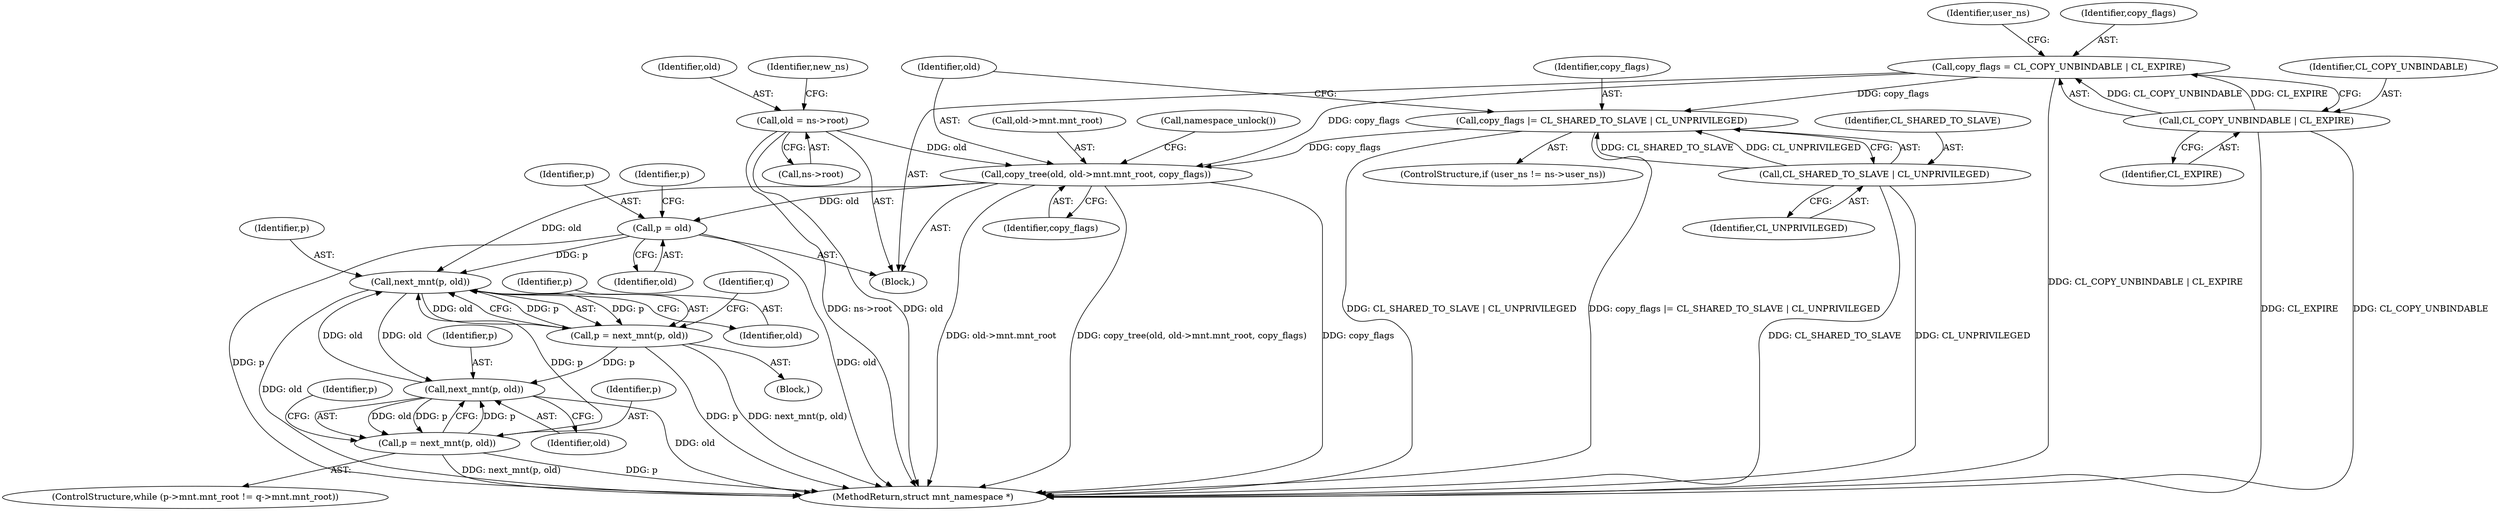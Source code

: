 digraph "0_linux_d29216842a85c7970c536108e093963f02714498_2@pointer" {
"1000256" [label="(Call,next_mnt(p, old))"];
"1000275" [label="(Call,p = next_mnt(p, old))"];
"1000277" [label="(Call,next_mnt(p, old))"];
"1000254" [label="(Call,p = next_mnt(p, old))"];
"1000256" [label="(Call,next_mnt(p, old))"];
"1000178" [label="(Call,p = old)"];
"1000166" [label="(Call,copy_tree(old, old->mnt.mnt_root, copy_flags))"];
"1000135" [label="(Call,old = ns->root)"];
"1000150" [label="(Call,copy_flags = CL_COPY_UNBINDABLE | CL_EXPIRE)"];
"1000152" [label="(Call,CL_COPY_UNBINDABLE | CL_EXPIRE)"];
"1000161" [label="(Call,copy_flags |= CL_SHARED_TO_SLAVE | CL_UNPRIVILEGED)"];
"1000163" [label="(Call,CL_SHARED_TO_SLAVE | CL_UNPRIVILEGED)"];
"1000153" [label="(Identifier,CL_COPY_UNBINDABLE)"];
"1000157" [label="(Identifier,user_ns)"];
"1000151" [label="(Identifier,copy_flags)"];
"1000277" [label="(Call,next_mnt(p, old))"];
"1000179" [label="(Identifier,p)"];
"1000276" [label="(Identifier,p)"];
"1000107" [label="(Block,)"];
"1000183" [label="(Block,)"];
"1000255" [label="(Identifier,p)"];
"1000178" [label="(Call,p = old)"];
"1000291" [label="(MethodReturn,struct mnt_namespace *)"];
"1000180" [label="(Identifier,old)"];
"1000168" [label="(Call,old->mnt.mnt_root)"];
"1000164" [label="(Identifier,CL_SHARED_TO_SLAVE)"];
"1000162" [label="(Identifier,copy_flags)"];
"1000175" [label="(Call,namespace_unlock())"];
"1000161" [label="(Call,copy_flags |= CL_SHARED_TO_SLAVE | CL_UNPRIVILEGED)"];
"1000263" [label="(ControlStructure,while (p->mnt.mnt_root != q->mnt.mnt_root))"];
"1000135" [label="(Call,old = ns->root)"];
"1000137" [label="(Call,ns->root)"];
"1000150" [label="(Call,copy_flags = CL_COPY_UNBINDABLE | CL_EXPIRE)"];
"1000261" [label="(Identifier,q)"];
"1000136" [label="(Identifier,old)"];
"1000258" [label="(Identifier,old)"];
"1000256" [label="(Call,next_mnt(p, old))"];
"1000267" [label="(Identifier,p)"];
"1000275" [label="(Call,p = next_mnt(p, old))"];
"1000163" [label="(Call,CL_SHARED_TO_SLAVE | CL_UNPRIVILEGED)"];
"1000154" [label="(Identifier,CL_EXPIRE)"];
"1000155" [label="(ControlStructure,if (user_ns != ns->user_ns))"];
"1000182" [label="(Identifier,p)"];
"1000166" [label="(Call,copy_tree(old, old->mnt.mnt_root, copy_flags))"];
"1000141" [label="(Identifier,new_ns)"];
"1000152" [label="(Call,CL_COPY_UNBINDABLE | CL_EXPIRE)"];
"1000257" [label="(Identifier,p)"];
"1000254" [label="(Call,p = next_mnt(p, old))"];
"1000165" [label="(Identifier,CL_UNPRIVILEGED)"];
"1000173" [label="(Identifier,copy_flags)"];
"1000167" [label="(Identifier,old)"];
"1000278" [label="(Identifier,p)"];
"1000279" [label="(Identifier,old)"];
"1000256" -> "1000254"  [label="AST: "];
"1000256" -> "1000258"  [label="CFG: "];
"1000257" -> "1000256"  [label="AST: "];
"1000258" -> "1000256"  [label="AST: "];
"1000254" -> "1000256"  [label="CFG: "];
"1000256" -> "1000291"  [label="DDG: old"];
"1000256" -> "1000254"  [label="DDG: p"];
"1000256" -> "1000254"  [label="DDG: old"];
"1000275" -> "1000256"  [label="DDG: p"];
"1000178" -> "1000256"  [label="DDG: p"];
"1000254" -> "1000256"  [label="DDG: p"];
"1000277" -> "1000256"  [label="DDG: old"];
"1000166" -> "1000256"  [label="DDG: old"];
"1000256" -> "1000277"  [label="DDG: old"];
"1000275" -> "1000263"  [label="AST: "];
"1000275" -> "1000277"  [label="CFG: "];
"1000276" -> "1000275"  [label="AST: "];
"1000277" -> "1000275"  [label="AST: "];
"1000267" -> "1000275"  [label="CFG: "];
"1000275" -> "1000291"  [label="DDG: p"];
"1000275" -> "1000291"  [label="DDG: next_mnt(p, old)"];
"1000277" -> "1000275"  [label="DDG: p"];
"1000277" -> "1000275"  [label="DDG: old"];
"1000275" -> "1000277"  [label="DDG: p"];
"1000277" -> "1000279"  [label="CFG: "];
"1000278" -> "1000277"  [label="AST: "];
"1000279" -> "1000277"  [label="AST: "];
"1000277" -> "1000291"  [label="DDG: old"];
"1000254" -> "1000277"  [label="DDG: p"];
"1000254" -> "1000183"  [label="AST: "];
"1000255" -> "1000254"  [label="AST: "];
"1000261" -> "1000254"  [label="CFG: "];
"1000254" -> "1000291"  [label="DDG: next_mnt(p, old)"];
"1000254" -> "1000291"  [label="DDG: p"];
"1000178" -> "1000107"  [label="AST: "];
"1000178" -> "1000180"  [label="CFG: "];
"1000179" -> "1000178"  [label="AST: "];
"1000180" -> "1000178"  [label="AST: "];
"1000182" -> "1000178"  [label="CFG: "];
"1000178" -> "1000291"  [label="DDG: p"];
"1000178" -> "1000291"  [label="DDG: old"];
"1000166" -> "1000178"  [label="DDG: old"];
"1000166" -> "1000107"  [label="AST: "];
"1000166" -> "1000173"  [label="CFG: "];
"1000167" -> "1000166"  [label="AST: "];
"1000168" -> "1000166"  [label="AST: "];
"1000173" -> "1000166"  [label="AST: "];
"1000175" -> "1000166"  [label="CFG: "];
"1000166" -> "1000291"  [label="DDG: old->mnt.mnt_root"];
"1000166" -> "1000291"  [label="DDG: copy_tree(old, old->mnt.mnt_root, copy_flags)"];
"1000166" -> "1000291"  [label="DDG: copy_flags"];
"1000135" -> "1000166"  [label="DDG: old"];
"1000150" -> "1000166"  [label="DDG: copy_flags"];
"1000161" -> "1000166"  [label="DDG: copy_flags"];
"1000135" -> "1000107"  [label="AST: "];
"1000135" -> "1000137"  [label="CFG: "];
"1000136" -> "1000135"  [label="AST: "];
"1000137" -> "1000135"  [label="AST: "];
"1000141" -> "1000135"  [label="CFG: "];
"1000135" -> "1000291"  [label="DDG: old"];
"1000135" -> "1000291"  [label="DDG: ns->root"];
"1000150" -> "1000107"  [label="AST: "];
"1000150" -> "1000152"  [label="CFG: "];
"1000151" -> "1000150"  [label="AST: "];
"1000152" -> "1000150"  [label="AST: "];
"1000157" -> "1000150"  [label="CFG: "];
"1000150" -> "1000291"  [label="DDG: CL_COPY_UNBINDABLE | CL_EXPIRE"];
"1000152" -> "1000150"  [label="DDG: CL_COPY_UNBINDABLE"];
"1000152" -> "1000150"  [label="DDG: CL_EXPIRE"];
"1000150" -> "1000161"  [label="DDG: copy_flags"];
"1000152" -> "1000154"  [label="CFG: "];
"1000153" -> "1000152"  [label="AST: "];
"1000154" -> "1000152"  [label="AST: "];
"1000152" -> "1000291"  [label="DDG: CL_EXPIRE"];
"1000152" -> "1000291"  [label="DDG: CL_COPY_UNBINDABLE"];
"1000161" -> "1000155"  [label="AST: "];
"1000161" -> "1000163"  [label="CFG: "];
"1000162" -> "1000161"  [label="AST: "];
"1000163" -> "1000161"  [label="AST: "];
"1000167" -> "1000161"  [label="CFG: "];
"1000161" -> "1000291"  [label="DDG: CL_SHARED_TO_SLAVE | CL_UNPRIVILEGED"];
"1000161" -> "1000291"  [label="DDG: copy_flags |= CL_SHARED_TO_SLAVE | CL_UNPRIVILEGED"];
"1000163" -> "1000161"  [label="DDG: CL_SHARED_TO_SLAVE"];
"1000163" -> "1000161"  [label="DDG: CL_UNPRIVILEGED"];
"1000163" -> "1000165"  [label="CFG: "];
"1000164" -> "1000163"  [label="AST: "];
"1000165" -> "1000163"  [label="AST: "];
"1000163" -> "1000291"  [label="DDG: CL_SHARED_TO_SLAVE"];
"1000163" -> "1000291"  [label="DDG: CL_UNPRIVILEGED"];
}
